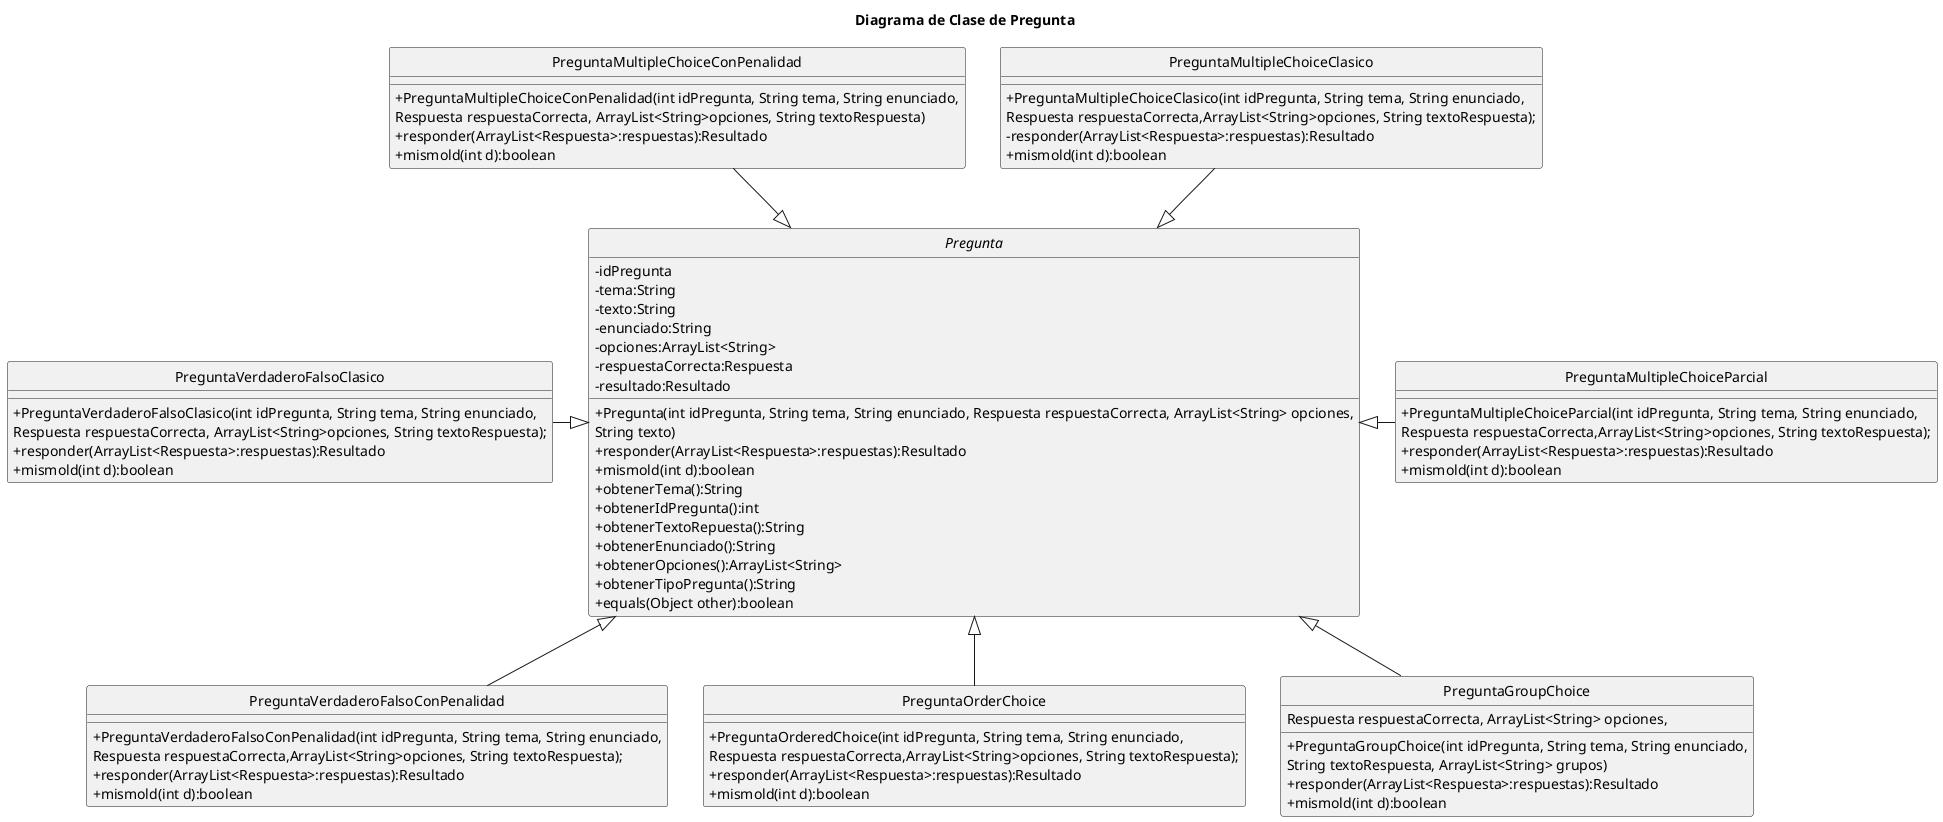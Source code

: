 @startuml
'https://plantuml.com/sequence-diagram

title Diagrama de Clase de Pregunta
skinparam monochrome true
hide circle
skinparam classAttributeIconSize 0
abstract class Pregunta{
    -idPregunta
    -tema:String
    -texto:String
    -enunciado:String
    -opciones:ArrayList<String>
    -respuestaCorrecta:Respuesta
    -resultado:Resultado
    +Pregunta(int idPregunta, String tema, String enunciado, Respuesta respuestaCorrecta, ArrayList<String> opciones,
                            String texto)
    +responder(ArrayList<Respuesta>:respuestas):Resultado
    +mismold(int d):boolean
    +obtenerTema():String
    +obtenerIdPregunta():int
    +obtenerTextoRepuesta():String
    +obtenerEnunciado():String
    +obtenerOpciones():ArrayList<String>
    +obtenerTipoPregunta():String
    +equals(Object other):boolean
}
class PreguntaMultipleChoiceConPenalidad{
    +PreguntaMultipleChoiceConPenalidad(int idPregunta, String tema, String enunciado,
    Respuesta respuestaCorrecta, ArrayList<String>opciones, String textoRespuesta)
    +responder(ArrayList<Respuesta>:respuestas):Resultado
    +mismold(int d):boolean
}
class PreguntaMultipleChoiceClasico{
    +PreguntaMultipleChoiceClasico(int idPregunta, String tema, String enunciado,
    Respuesta respuestaCorrecta,ArrayList<String>opciones, String textoRespuesta);
    -responder(ArrayList<Respuesta>:respuestas):Resultado
    +mismold(int d):boolean
}
class PreguntaVerdaderoFalsoConPenalidad{
    +PreguntaVerdaderoFalsoConPenalidad(int idPregunta, String tema, String enunciado,
    Respuesta respuestaCorrecta,ArrayList<String>opciones, String textoRespuesta);
    +responder(ArrayList<Respuesta>:respuestas):Resultado
    +mismold(int d):boolean
}
class PreguntaVerdaderoFalsoClasico{
    +PreguntaVerdaderoFalsoClasico(int idPregunta, String tema, String enunciado,
    Respuesta respuestaCorrecta, ArrayList<String>opciones, String textoRespuesta);
    +responder(ArrayList<Respuesta>:respuestas):Resultado
    +mismold(int d):boolean
}
class PreguntaOrderChoice{
    +PreguntaOrderedChoice(int idPregunta, String tema, String enunciado,
    Respuesta respuestaCorrecta,ArrayList<String>opciones, String textoRespuesta);
    +responder(ArrayList<Respuesta>:respuestas):Resultado
    +mismold(int d):boolean
}
class PreguntaGroupChoice{
    +PreguntaGroupChoice(int idPregunta, String tema, String enunciado,
    Respuesta respuestaCorrecta, ArrayList<String> opciones,
    String textoRespuesta, ArrayList<String> grupos)
    +responder(ArrayList<Respuesta>:respuestas):Resultado
    +mismold(int d):boolean
}

class PreguntaMultipleChoiceParcial{
    +PreguntaMultipleChoiceParcial(int idPregunta, String tema, String enunciado,
     Respuesta respuestaCorrecta,ArrayList<String>opciones, String textoRespuesta);
    +responder(ArrayList<Respuesta>:respuestas):Resultado
    +mismold(int d):boolean
}

Pregunta <|-- PreguntaGroupChoice
Pregunta <|-up- PreguntaMultipleChoiceClasico
Pregunta <|-- PreguntaOrderChoice
Pregunta <|-right- PreguntaMultipleChoiceParcial
Pregunta <|-left- PreguntaVerdaderoFalsoClasico
Pregunta <|-- PreguntaVerdaderoFalsoConPenalidad
Pregunta <|-up- PreguntaMultipleChoiceConPenalidad
@enduml